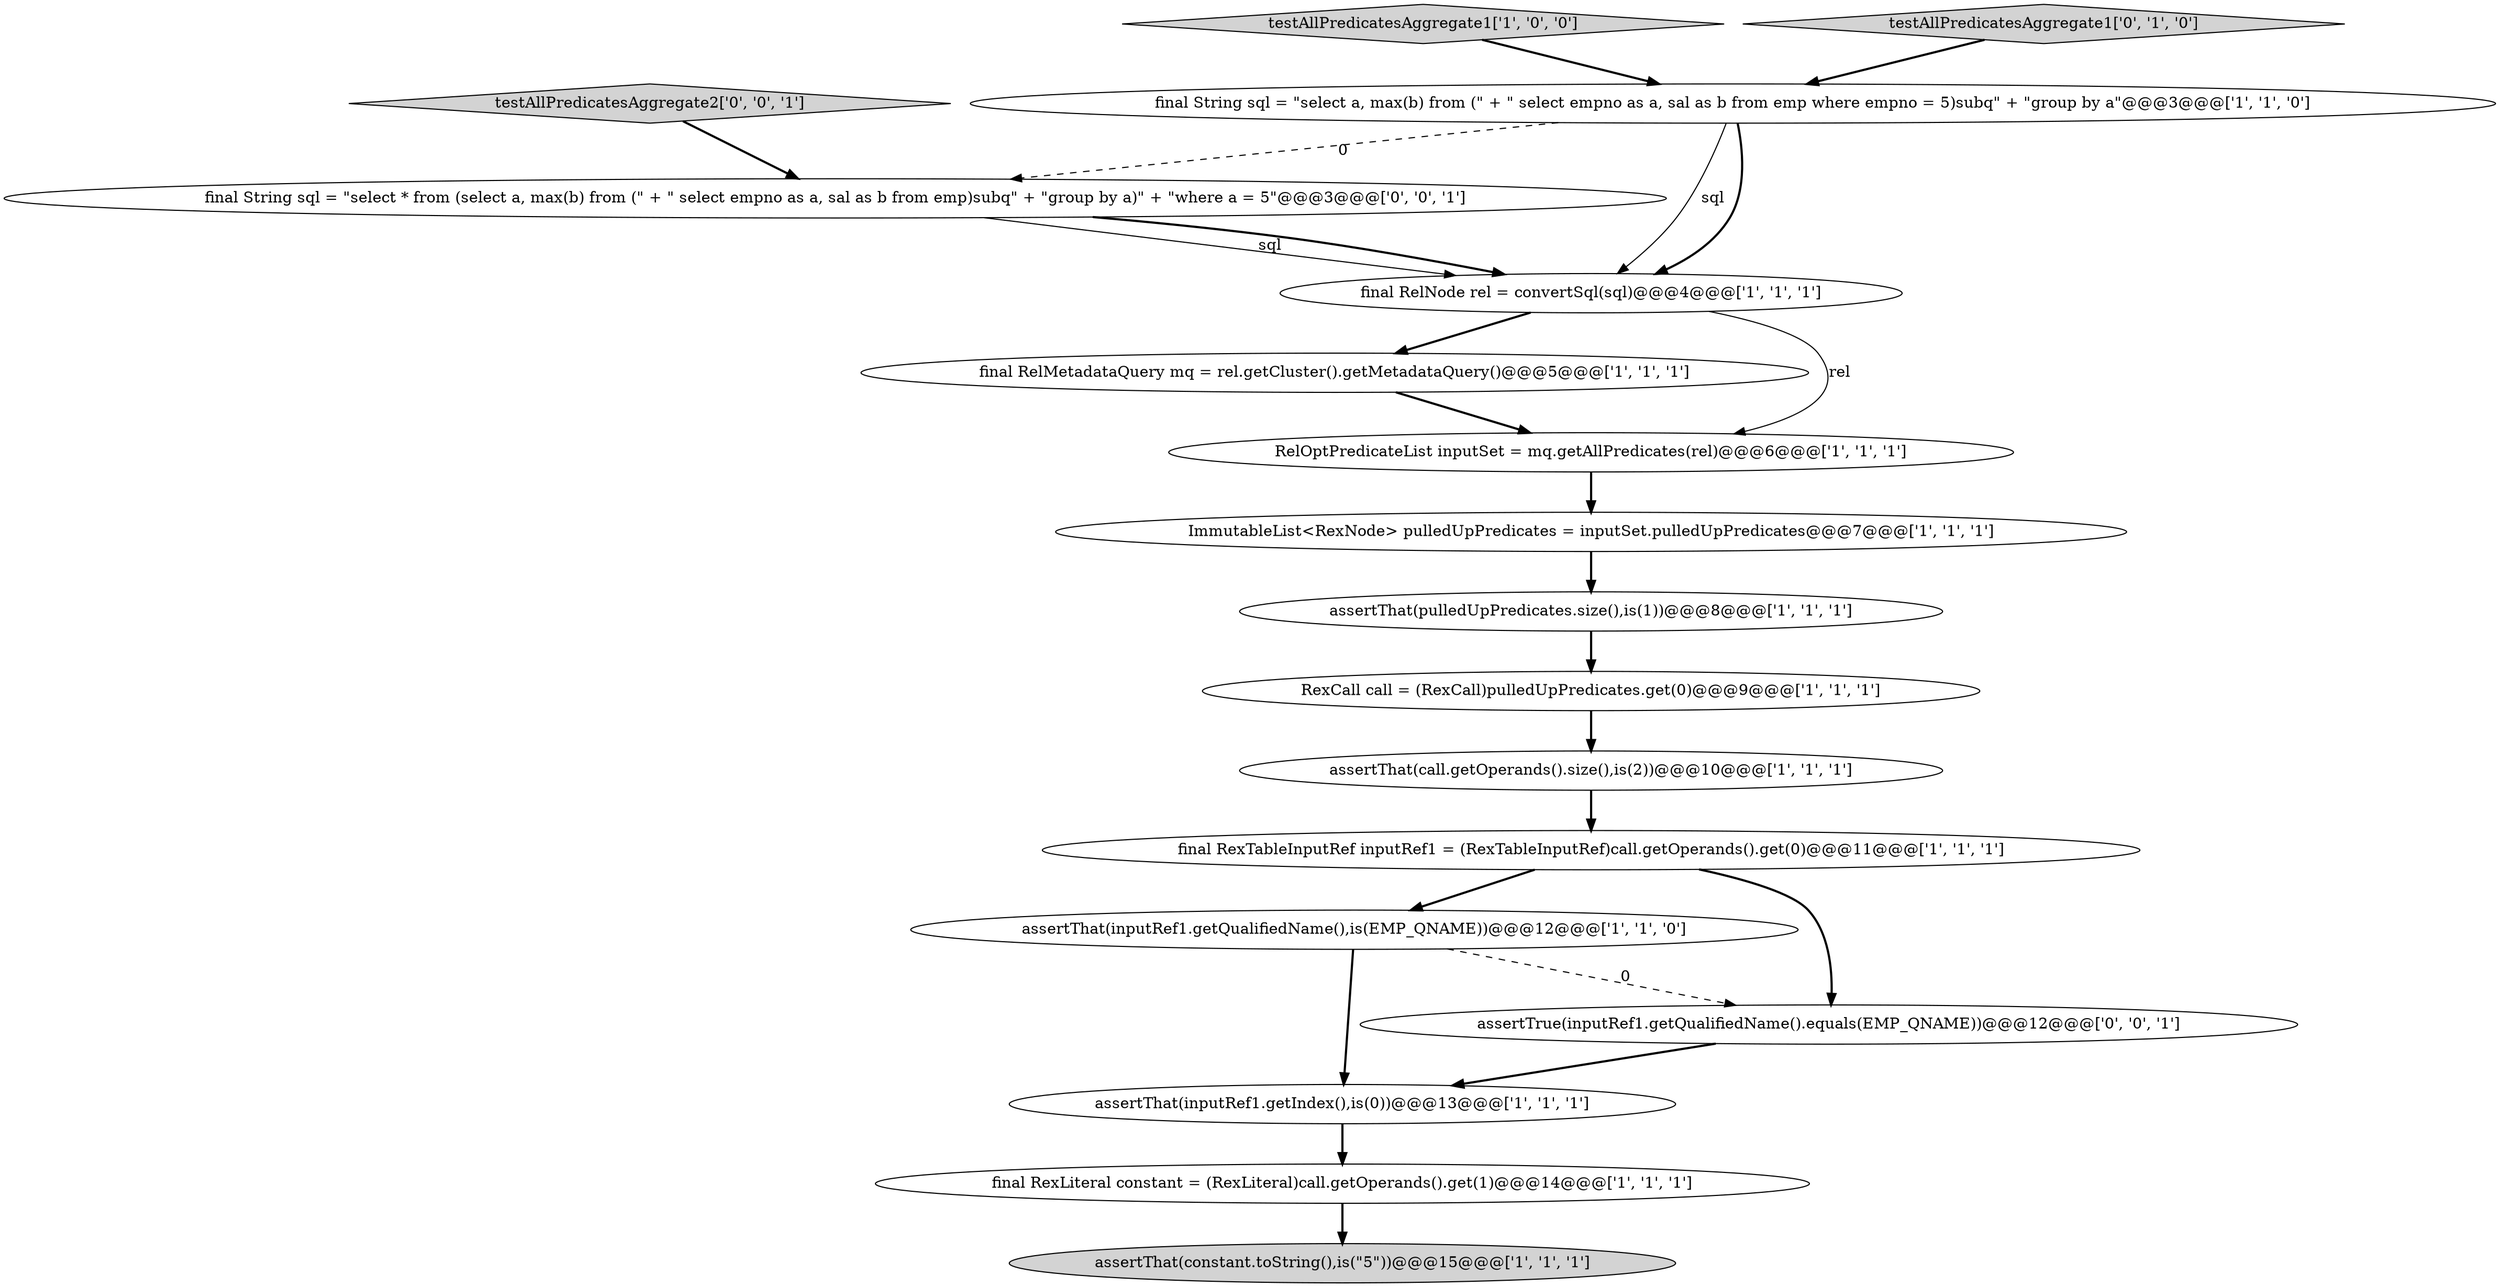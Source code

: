 digraph {
16 [style = filled, label = "testAllPredicatesAggregate2['0', '0', '1']", fillcolor = lightgray, shape = diamond image = "AAA0AAABBB3BBB"];
13 [style = filled, label = "final RelMetadataQuery mq = rel.getCluster().getMetadataQuery()@@@5@@@['1', '1', '1']", fillcolor = white, shape = ellipse image = "AAA0AAABBB1BBB"];
7 [style = filled, label = "assertThat(inputRef1.getQualifiedName(),is(EMP_QNAME))@@@12@@@['1', '1', '0']", fillcolor = white, shape = ellipse image = "AAA0AAABBB1BBB"];
8 [style = filled, label = "assertThat(inputRef1.getIndex(),is(0))@@@13@@@['1', '1', '1']", fillcolor = white, shape = ellipse image = "AAA0AAABBB1BBB"];
2 [style = filled, label = "assertThat(constant.toString(),is(\"5\"))@@@15@@@['1', '1', '1']", fillcolor = lightgray, shape = ellipse image = "AAA0AAABBB1BBB"];
4 [style = filled, label = "ImmutableList<RexNode> pulledUpPredicates = inputSet.pulledUpPredicates@@@7@@@['1', '1', '1']", fillcolor = white, shape = ellipse image = "AAA0AAABBB1BBB"];
10 [style = filled, label = "RelOptPredicateList inputSet = mq.getAllPredicates(rel)@@@6@@@['1', '1', '1']", fillcolor = white, shape = ellipse image = "AAA0AAABBB1BBB"];
3 [style = filled, label = "testAllPredicatesAggregate1['1', '0', '0']", fillcolor = lightgray, shape = diamond image = "AAA0AAABBB1BBB"];
15 [style = filled, label = "final String sql = \"select * from (select a, max(b) from (\" + \" select empno as a, sal as b from emp)subq\" + \"group by a)\" + \"where a = 5\"@@@3@@@['0', '0', '1']", fillcolor = white, shape = ellipse image = "AAA0AAABBB3BBB"];
1 [style = filled, label = "RexCall call = (RexCall)pulledUpPredicates.get(0)@@@9@@@['1', '1', '1']", fillcolor = white, shape = ellipse image = "AAA0AAABBB1BBB"];
9 [style = filled, label = "final RexTableInputRef inputRef1 = (RexTableInputRef)call.getOperands().get(0)@@@11@@@['1', '1', '1']", fillcolor = white, shape = ellipse image = "AAA0AAABBB1BBB"];
11 [style = filled, label = "final String sql = \"select a, max(b) from (\" + \" select empno as a, sal as b from emp where empno = 5)subq\" + \"group by a\"@@@3@@@['1', '1', '0']", fillcolor = white, shape = ellipse image = "AAA0AAABBB1BBB"];
5 [style = filled, label = "assertThat(call.getOperands().size(),is(2))@@@10@@@['1', '1', '1']", fillcolor = white, shape = ellipse image = "AAA0AAABBB1BBB"];
12 [style = filled, label = "assertThat(pulledUpPredicates.size(),is(1))@@@8@@@['1', '1', '1']", fillcolor = white, shape = ellipse image = "AAA0AAABBB1BBB"];
14 [style = filled, label = "testAllPredicatesAggregate1['0', '1', '0']", fillcolor = lightgray, shape = diamond image = "AAA0AAABBB2BBB"];
0 [style = filled, label = "final RelNode rel = convertSql(sql)@@@4@@@['1', '1', '1']", fillcolor = white, shape = ellipse image = "AAA0AAABBB1BBB"];
17 [style = filled, label = "assertTrue(inputRef1.getQualifiedName().equals(EMP_QNAME))@@@12@@@['0', '0', '1']", fillcolor = white, shape = ellipse image = "AAA0AAABBB3BBB"];
6 [style = filled, label = "final RexLiteral constant = (RexLiteral)call.getOperands().get(1)@@@14@@@['1', '1', '1']", fillcolor = white, shape = ellipse image = "AAA0AAABBB1BBB"];
1->5 [style = bold, label=""];
13->10 [style = bold, label=""];
17->8 [style = bold, label=""];
16->15 [style = bold, label=""];
0->10 [style = solid, label="rel"];
15->0 [style = solid, label="sql"];
0->13 [style = bold, label=""];
5->9 [style = bold, label=""];
7->17 [style = dashed, label="0"];
11->15 [style = dashed, label="0"];
3->11 [style = bold, label=""];
9->17 [style = bold, label=""];
8->6 [style = bold, label=""];
11->0 [style = solid, label="sql"];
9->7 [style = bold, label=""];
12->1 [style = bold, label=""];
7->8 [style = bold, label=""];
6->2 [style = bold, label=""];
11->0 [style = bold, label=""];
15->0 [style = bold, label=""];
10->4 [style = bold, label=""];
4->12 [style = bold, label=""];
14->11 [style = bold, label=""];
}
